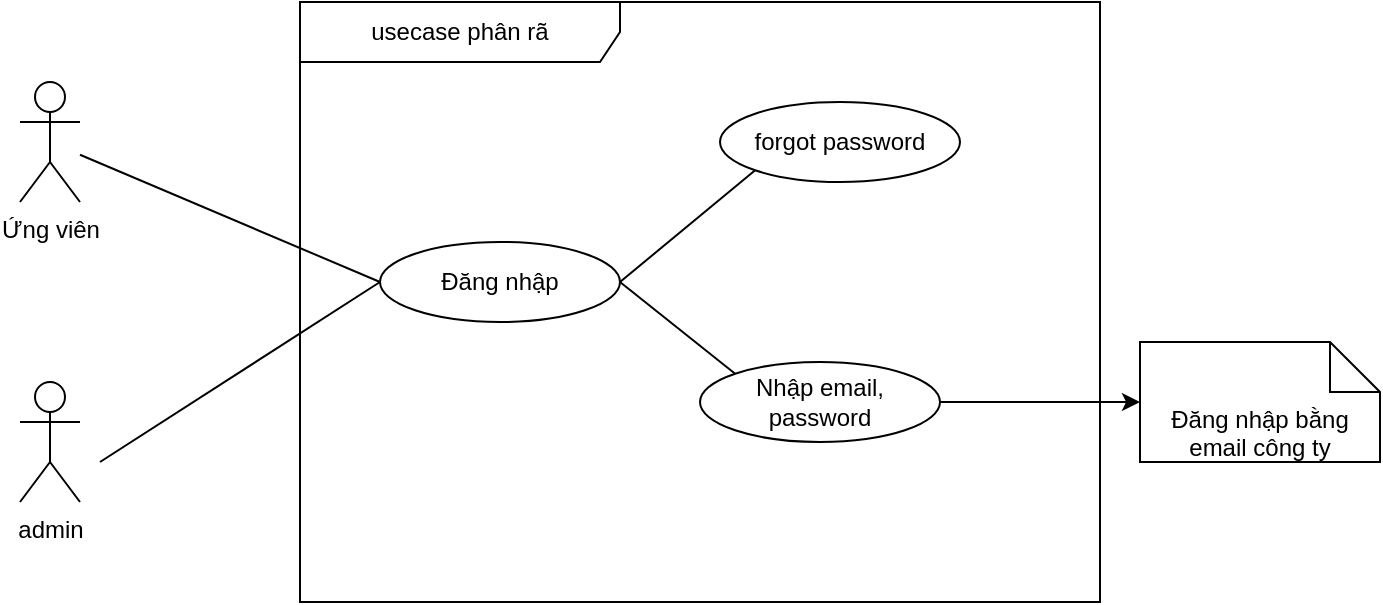 <mxfile>
    <diagram id="UiWqxcNVEm8P_c53GizD" name="Page-1">
        <mxGraphModel dx="921" dy="646" grid="1" gridSize="10" guides="1" tooltips="1" connect="1" arrows="1" fold="1" page="1" pageScale="1" pageWidth="850" pageHeight="1100" math="0" shadow="0">
            <root>
                <mxCell id="0"/>
                <mxCell id="1" parent="0"/>
                <mxCell id="2" value="usecase phân rã" style="shape=umlFrame;whiteSpace=wrap;html=1;pointerEvents=0;recursiveResize=0;container=1;collapsible=0;width=160;" parent="1" vertex="1">
                    <mxGeometry x="320" y="350" width="400" height="300" as="geometry"/>
                </mxCell>
                <mxCell id="12" value="Đăng nhập" style="ellipse;whiteSpace=wrap;html=1;" parent="2" vertex="1">
                    <mxGeometry x="40" y="120" width="120" height="40" as="geometry"/>
                </mxCell>
                <mxCell id="14" value="Nhập email, password" style="ellipse;whiteSpace=wrap;html=1;" parent="2" vertex="1">
                    <mxGeometry x="200" y="180" width="120" height="40" as="geometry"/>
                </mxCell>
                <mxCell id="22" value="" style="endArrow=none;startArrow=none;endFill=0;startFill=0;endSize=8;html=1;verticalAlign=bottom;labelBackgroundColor=none;strokeWidth=1;entryX=0;entryY=0;entryDx=0;entryDy=0;exitX=1;exitY=0.5;exitDx=0;exitDy=0;" parent="2" source="12" target="14" edge="1">
                    <mxGeometry width="160" relative="1" as="geometry">
                        <mxPoint x="-140" y="160" as="sourcePoint"/>
                        <mxPoint x="-10" y="160" as="targetPoint"/>
                    </mxGeometry>
                </mxCell>
                <mxCell id="26" value="forgot password" style="ellipse;whiteSpace=wrap;html=1;" parent="2" vertex="1">
                    <mxGeometry x="210" y="50" width="120" height="40" as="geometry"/>
                </mxCell>
                <mxCell id="27" value="" style="endArrow=none;startArrow=none;endFill=0;startFill=0;endSize=8;html=1;verticalAlign=bottom;labelBackgroundColor=none;strokeWidth=1;entryX=0;entryY=1;entryDx=0;entryDy=0;exitX=1;exitY=0.5;exitDx=0;exitDy=0;" edge="1" parent="2" source="12" target="26">
                    <mxGeometry width="160" relative="1" as="geometry">
                        <mxPoint x="170" y="150" as="sourcePoint"/>
                        <mxPoint x="228" y="196" as="targetPoint"/>
                    </mxGeometry>
                </mxCell>
                <mxCell id="3" value="Ứng viên&lt;div&gt;&lt;br&gt;&lt;/div&gt;" style="shape=umlActor;verticalLabelPosition=bottom;verticalAlign=top;html=1;" parent="1" vertex="1">
                    <mxGeometry x="180" y="390" width="30" height="60" as="geometry"/>
                </mxCell>
                <mxCell id="4" value="admin" style="shape=umlActor;verticalLabelPosition=bottom;verticalAlign=top;html=1;" parent="1" vertex="1">
                    <mxGeometry x="180" y="540" width="30" height="60" as="geometry"/>
                </mxCell>
                <mxCell id="16" value="" style="endArrow=none;startArrow=none;endFill=0;startFill=0;endSize=8;html=1;verticalAlign=bottom;labelBackgroundColor=none;strokeWidth=1;entryX=0;entryY=0.5;entryDx=0;entryDy=0;" parent="1" source="3" target="12" edge="1">
                    <mxGeometry width="160" relative="1" as="geometry">
                        <mxPoint x="160" y="440" as="sourcePoint"/>
                        <mxPoint x="290" y="440" as="targetPoint"/>
                    </mxGeometry>
                </mxCell>
                <mxCell id="20" value="" style="endArrow=none;startArrow=none;endFill=0;startFill=0;endSize=8;html=1;verticalAlign=bottom;labelBackgroundColor=none;strokeWidth=1;entryX=0;entryY=0.5;entryDx=0;entryDy=0;" parent="1" target="12" edge="1">
                    <mxGeometry width="160" relative="1" as="geometry">
                        <mxPoint x="220" y="580" as="sourcePoint"/>
                        <mxPoint x="330" y="480" as="targetPoint"/>
                    </mxGeometry>
                </mxCell>
                <mxCell id="24" value="Đăng nhập bằng email công ty" style="shape=note2;boundedLbl=1;whiteSpace=wrap;html=1;size=25;verticalAlign=top;align=center;" parent="1" vertex="1">
                    <mxGeometry x="740" y="520" width="120" height="60" as="geometry"/>
                </mxCell>
                <mxCell id="25" style="edgeStyle=none;html=1;exitX=1;exitY=0.5;exitDx=0;exitDy=0;" parent="1" source="14" target="24" edge="1">
                    <mxGeometry relative="1" as="geometry"/>
                </mxCell>
            </root>
        </mxGraphModel>
    </diagram>
</mxfile>